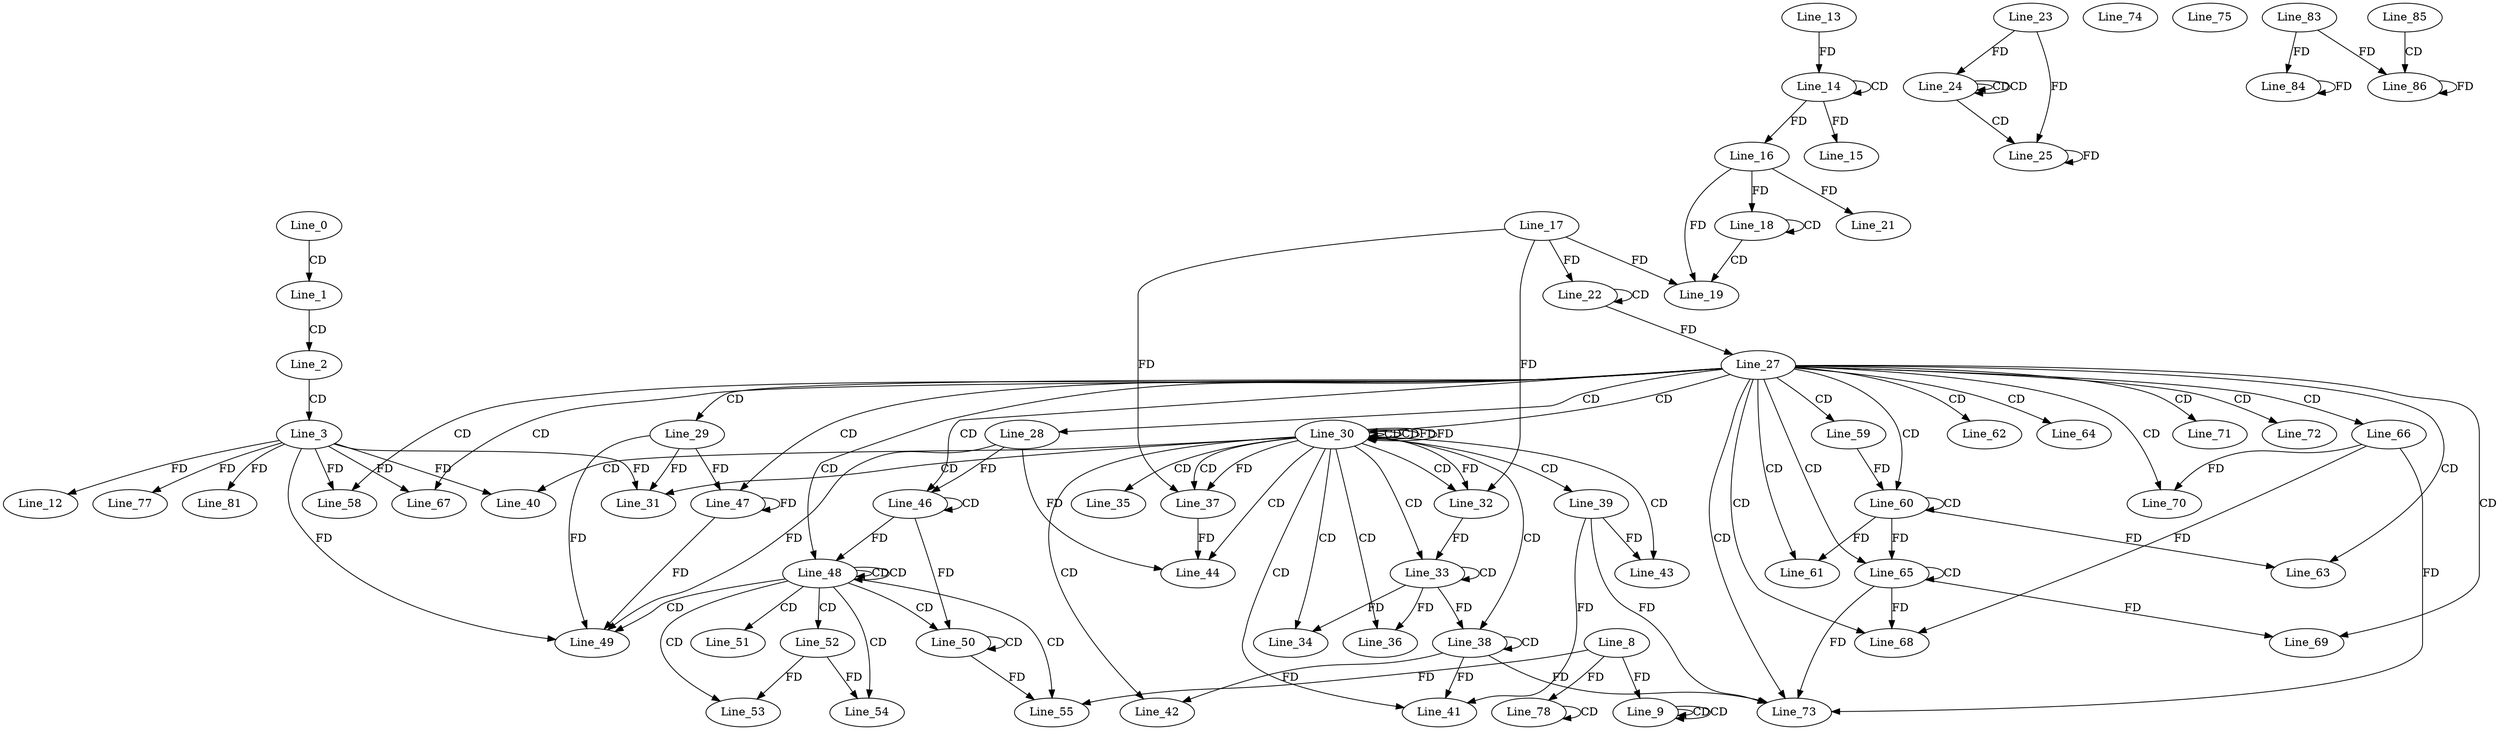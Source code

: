 digraph G {
  Line_0;
  Line_1;
  Line_2;
  Line_3;
  Line_9;
  Line_9;
  Line_9;
  Line_8;
  Line_12;
  Line_14;
  Line_14;
  Line_13;
  Line_15;
  Line_16;
  Line_18;
  Line_18;
  Line_16;
  Line_19;
  Line_17;
  Line_19;
  Line_21;
  Line_22;
  Line_22;
  Line_24;
  Line_24;
  Line_24;
  Line_23;
  Line_25;
  Line_27;
  Line_28;
  Line_29;
  Line_30;
  Line_30;
  Line_30;
  Line_31;
  Line_31;
  Line_32;
  Line_32;
  Line_33;
  Line_33;
  Line_34;
  Line_35;
  Line_36;
  Line_36;
  Line_37;
  Line_37;
  Line_38;
  Line_38;
  Line_39;
  Line_40;
  Line_41;
  Line_42;
  Line_43;
  Line_44;
  Line_46;
  Line_46;
  Line_47;
  Line_48;
  Line_48;
  Line_49;
  Line_49;
  Line_49;
  Line_50;
  Line_50;
  Line_51;
  Line_52;
  Line_53;
  Line_53;
  Line_54;
  Line_55;
  Line_58;
  Line_59;
  Line_60;
  Line_60;
  Line_61;
  Line_62;
  Line_63;
  Line_63;
  Line_64;
  Line_65;
  Line_65;
  Line_66;
  Line_67;
  Line_68;
  Line_69;
  Line_70;
  Line_71;
  Line_72;
  Line_73;
  Line_74;
  Line_75;
  Line_77;
  Line_78;
  Line_78;
  Line_78;
  Line_81;
  Line_83;
  Line_84;
  Line_84;
  Line_85;
  Line_86;
  Line_86;
  Line_0 -> Line_1 [ label="CD" ];
  Line_1 -> Line_2 [ label="CD" ];
  Line_2 -> Line_3 [ label="CD" ];
  Line_9 -> Line_9 [ label="CD" ];
  Line_9 -> Line_9 [ label="CD" ];
  Line_8 -> Line_9 [ label="FD" ];
  Line_3 -> Line_12 [ label="FD" ];
  Line_14 -> Line_14 [ label="CD" ];
  Line_13 -> Line_14 [ label="FD" ];
  Line_14 -> Line_15 [ label="FD" ];
  Line_14 -> Line_16 [ label="FD" ];
  Line_18 -> Line_18 [ label="CD" ];
  Line_16 -> Line_18 [ label="FD" ];
  Line_18 -> Line_19 [ label="CD" ];
  Line_17 -> Line_19 [ label="FD" ];
  Line_16 -> Line_19 [ label="FD" ];
  Line_16 -> Line_21 [ label="FD" ];
  Line_22 -> Line_22 [ label="CD" ];
  Line_17 -> Line_22 [ label="FD" ];
  Line_24 -> Line_24 [ label="CD" ];
  Line_24 -> Line_24 [ label="CD" ];
  Line_23 -> Line_24 [ label="FD" ];
  Line_24 -> Line_25 [ label="CD" ];
  Line_23 -> Line_25 [ label="FD" ];
  Line_25 -> Line_25 [ label="FD" ];
  Line_22 -> Line_27 [ label="FD" ];
  Line_27 -> Line_28 [ label="CD" ];
  Line_27 -> Line_29 [ label="CD" ];
  Line_27 -> Line_30 [ label="CD" ];
  Line_30 -> Line_30 [ label="CD" ];
  Line_30 -> Line_30 [ label="CD" ];
  Line_30 -> Line_30 [ label="FD" ];
  Line_30 -> Line_31 [ label="CD" ];
  Line_3 -> Line_31 [ label="FD" ];
  Line_29 -> Line_31 [ label="FD" ];
  Line_30 -> Line_32 [ label="CD" ];
  Line_17 -> Line_32 [ label="FD" ];
  Line_30 -> Line_32 [ label="FD" ];
  Line_30 -> Line_33 [ label="CD" ];
  Line_33 -> Line_33 [ label="CD" ];
  Line_32 -> Line_33 [ label="FD" ];
  Line_30 -> Line_34 [ label="CD" ];
  Line_33 -> Line_34 [ label="FD" ];
  Line_30 -> Line_35 [ label="CD" ];
  Line_30 -> Line_36 [ label="CD" ];
  Line_33 -> Line_36 [ label="FD" ];
  Line_30 -> Line_37 [ label="CD" ];
  Line_17 -> Line_37 [ label="FD" ];
  Line_30 -> Line_37 [ label="FD" ];
  Line_30 -> Line_38 [ label="CD" ];
  Line_38 -> Line_38 [ label="CD" ];
  Line_33 -> Line_38 [ label="FD" ];
  Line_30 -> Line_39 [ label="CD" ];
  Line_30 -> Line_40 [ label="CD" ];
  Line_3 -> Line_40 [ label="FD" ];
  Line_30 -> Line_41 [ label="CD" ];
  Line_38 -> Line_41 [ label="FD" ];
  Line_39 -> Line_41 [ label="FD" ];
  Line_30 -> Line_42 [ label="CD" ];
  Line_38 -> Line_42 [ label="FD" ];
  Line_30 -> Line_43 [ label="CD" ];
  Line_39 -> Line_43 [ label="FD" ];
  Line_30 -> Line_44 [ label="CD" ];
  Line_28 -> Line_44 [ label="FD" ];
  Line_37 -> Line_44 [ label="FD" ];
  Line_27 -> Line_46 [ label="CD" ];
  Line_46 -> Line_46 [ label="CD" ];
  Line_28 -> Line_46 [ label="FD" ];
  Line_27 -> Line_47 [ label="CD" ];
  Line_29 -> Line_47 [ label="FD" ];
  Line_47 -> Line_47 [ label="FD" ];
  Line_27 -> Line_48 [ label="CD" ];
  Line_48 -> Line_48 [ label="CD" ];
  Line_48 -> Line_48 [ label="CD" ];
  Line_46 -> Line_48 [ label="FD" ];
  Line_48 -> Line_49 [ label="CD" ];
  Line_3 -> Line_49 [ label="FD" ];
  Line_29 -> Line_49 [ label="FD" ];
  Line_47 -> Line_49 [ label="FD" ];
  Line_28 -> Line_49 [ label="FD" ];
  Line_48 -> Line_50 [ label="CD" ];
  Line_50 -> Line_50 [ label="CD" ];
  Line_46 -> Line_50 [ label="FD" ];
  Line_48 -> Line_51 [ label="CD" ];
  Line_48 -> Line_52 [ label="CD" ];
  Line_48 -> Line_53 [ label="CD" ];
  Line_52 -> Line_53 [ label="FD" ];
  Line_48 -> Line_54 [ label="CD" ];
  Line_52 -> Line_54 [ label="FD" ];
  Line_48 -> Line_55 [ label="CD" ];
  Line_8 -> Line_55 [ label="FD" ];
  Line_50 -> Line_55 [ label="FD" ];
  Line_27 -> Line_58 [ label="CD" ];
  Line_3 -> Line_58 [ label="FD" ];
  Line_27 -> Line_59 [ label="CD" ];
  Line_27 -> Line_60 [ label="CD" ];
  Line_60 -> Line_60 [ label="CD" ];
  Line_59 -> Line_60 [ label="FD" ];
  Line_27 -> Line_61 [ label="CD" ];
  Line_60 -> Line_61 [ label="FD" ];
  Line_27 -> Line_62 [ label="CD" ];
  Line_27 -> Line_63 [ label="CD" ];
  Line_60 -> Line_63 [ label="FD" ];
  Line_27 -> Line_64 [ label="CD" ];
  Line_27 -> Line_65 [ label="CD" ];
  Line_65 -> Line_65 [ label="CD" ];
  Line_60 -> Line_65 [ label="FD" ];
  Line_27 -> Line_66 [ label="CD" ];
  Line_27 -> Line_67 [ label="CD" ];
  Line_3 -> Line_67 [ label="FD" ];
  Line_27 -> Line_68 [ label="CD" ];
  Line_65 -> Line_68 [ label="FD" ];
  Line_66 -> Line_68 [ label="FD" ];
  Line_27 -> Line_69 [ label="CD" ];
  Line_65 -> Line_69 [ label="FD" ];
  Line_27 -> Line_70 [ label="CD" ];
  Line_66 -> Line_70 [ label="FD" ];
  Line_27 -> Line_71 [ label="CD" ];
  Line_27 -> Line_72 [ label="CD" ];
  Line_27 -> Line_73 [ label="CD" ];
  Line_38 -> Line_73 [ label="FD" ];
  Line_65 -> Line_73 [ label="FD" ];
  Line_39 -> Line_73 [ label="FD" ];
  Line_66 -> Line_73 [ label="FD" ];
  Line_3 -> Line_77 [ label="FD" ];
  Line_78 -> Line_78 [ label="CD" ];
  Line_8 -> Line_78 [ label="FD" ];
  Line_3 -> Line_81 [ label="FD" ];
  Line_83 -> Line_84 [ label="FD" ];
  Line_84 -> Line_84 [ label="FD" ];
  Line_85 -> Line_86 [ label="CD" ];
  Line_86 -> Line_86 [ label="FD" ];
  Line_83 -> Line_86 [ label="FD" ];
  Line_30 -> Line_30 [ label="FD" ];
}
